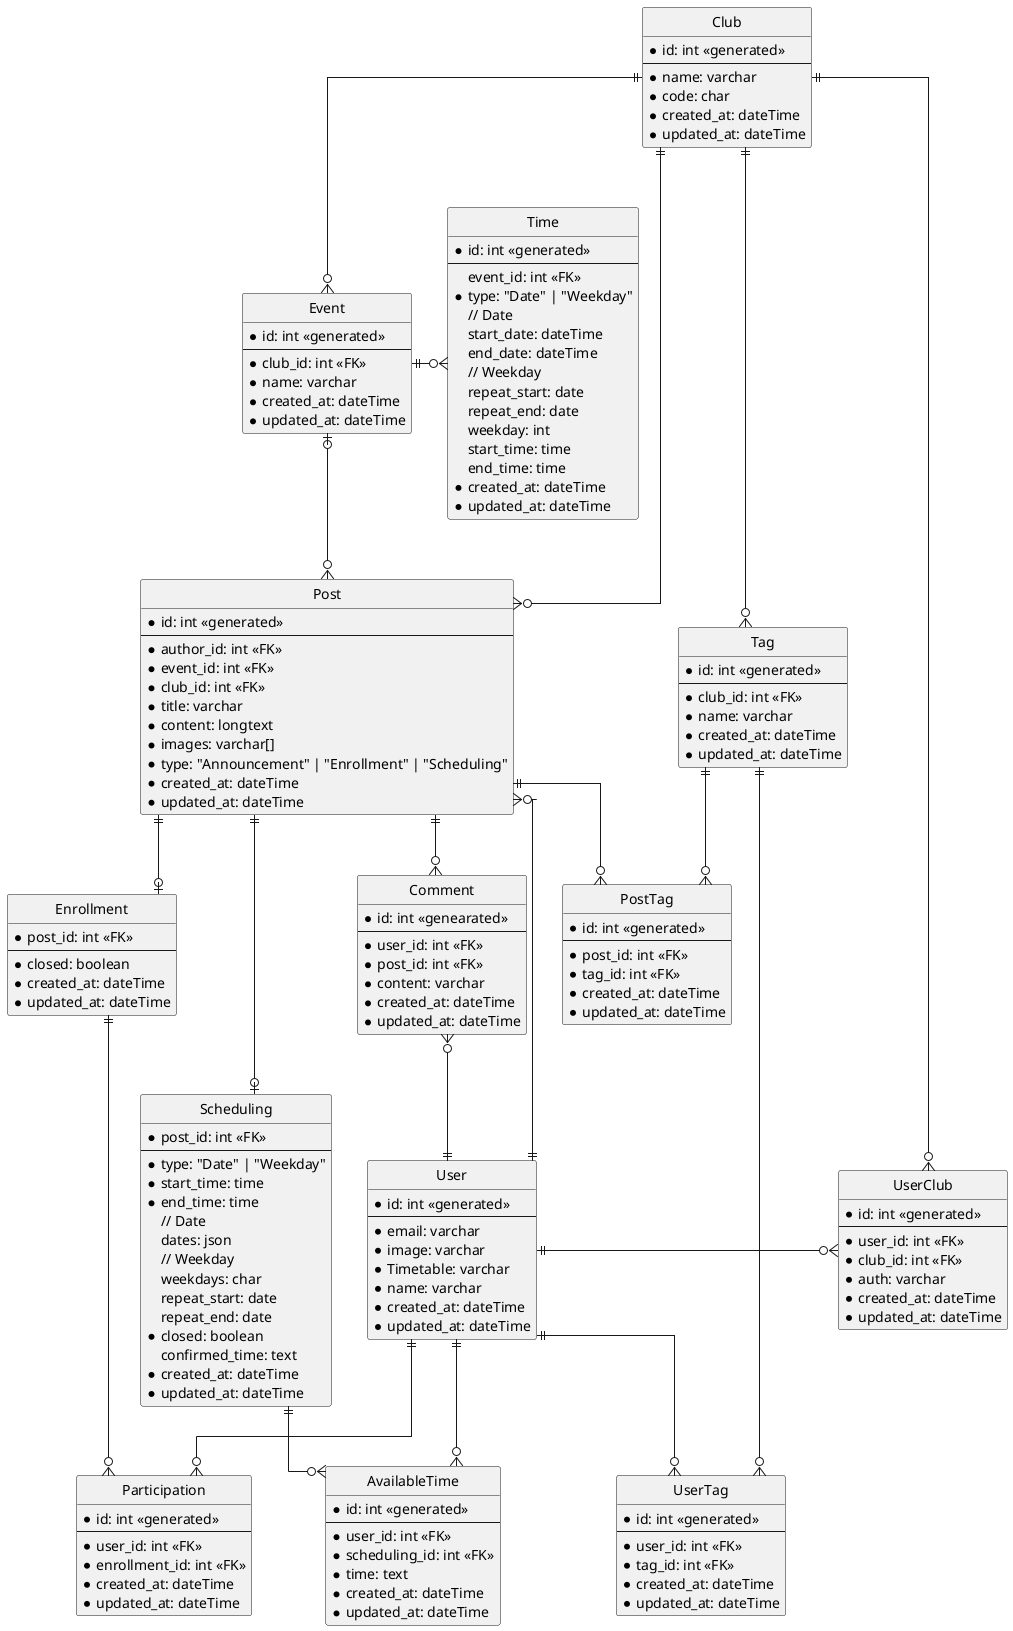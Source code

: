 @startuml Udong
hide circle

skinparam linetype ortho

entity User {
  *id: int <<generated>>
  --
  *email: varchar
  *image: varchar
  *Timetable: varchar
  *name: varchar
  *created_at: dateTime
  *updated_at: dateTime
}

entity Club {
  *id: int <<generated>>
  --
  *name: varchar
  *code: char
  *created_at: dateTime
  *updated_at: dateTime
}

entity UserClub {
  *id: int <<generated>>
  --
  *user_id: int <<FK>>
  *club_id: int <<FK>>
  *auth: varchar
  *created_at: dateTime
  *updated_at: dateTime
}

entity Event {
  *id: int <<generated>>
  --
  *club_id: int <<FK>>
  *name: varchar
  *created_at: dateTime
  *updated_at: dateTime
}

entity Time {
  *id: int <<generated>>
  --
  event_id: int <<FK>>
  *type: "Date" | "Weekday"
  // Date
  start_date: dateTime
  end_date: dateTime
  // Weekday
  repeat_start: date
  repeat_end: date
  weekday: int
  start_time: time
  end_time: time
  *created_at: dateTime
  *updated_at: dateTime
}

entity Tag {
  *id: int <<generated>>
  --
  *club_id: int <<FK>>
  *name: varchar
  *created_at: dateTime
  *updated_at: dateTime
}

entity UserTag {
  *id: int <<generated>>
  --
  *user_id: int <<FK>>
  *tag_id: int <<FK>>
  *created_at: dateTime
  *updated_at: dateTime
}

entity Post {
  *id: int <<generated>>
  --
  *author_id: int <<FK>>
  *event_id: int <<FK>>
  *club_id: int <<FK>>
  *title: varchar
  *content: longtext
  *images: varchar[]
  *type: "Announcement" | "Enrollment" | "Scheduling"
  *created_at: dateTime
  *updated_at: dateTime
}

entity Enrollment {
  *post_id: int <<FK>>
  --
  *closed: boolean
  *created_at: dateTime
  *updated_at: dateTime
}

entity Scheduling {
  *post_id: int <<FK>>
  --
  *type: "Date" | "Weekday"
  *start_time: time
  *end_time: time
  // Date
  dates: json
  // Weekday
  weekdays: char
  repeat_start: date
  repeat_end: date
  *closed: boolean
  confirmed_time: text
  *created_at: dateTime
  *updated_at: dateTime
}

entity Participation {
  *id: int <<generated>>
  --
  *user_id: int <<FK>>
  *enrollment_id: int <<FK>>
  *created_at: dateTime
  *updated_at: dateTime
}

entity AvailableTime {
  *id: int <<generated>>
  --
  *user_id: int <<FK>>
  *scheduling_id: int <<FK>>
  *time: text
  *created_at: dateTime
  *updated_at: dateTime
}

entity Comment {
  *id: int <<genearated>>
  --
  *user_id: int <<FK>>
  *post_id: int <<FK>>
  *content: varchar
  *created_at: dateTime
  *updated_at: dateTime
}

entity PostTag {
  *id: int <<generated>>
  --
  *post_id: int <<FK>>
  *tag_id: int <<FK>>
  *created_at: dateTime
  *updated_at: dateTime
}

User ||-r-o{ UserClub
Club ||--o{ UserClub
Club ||--o{ Event
Time }o-r-|| Event
User ||--o{ UserTag
Tag ||--o{ UserTag
Event |o-down-o{ Post
Post }o-left-|| User
Enrollment |o-up-|| Post
Scheduling |o-up-|| Post
User ||--o{ Participation
Enrollment ||--o{ Participation
User ||--o{ AvailableTime
AvailableTime }o-l-|| Scheduling
Comment }o--|| User
Post ||--o{ PostTag
Tag }o-up-|| Club
Tag ||--o{ PostTag
Post ||--o{ Comment
Post }o--|| Club
@enduml

